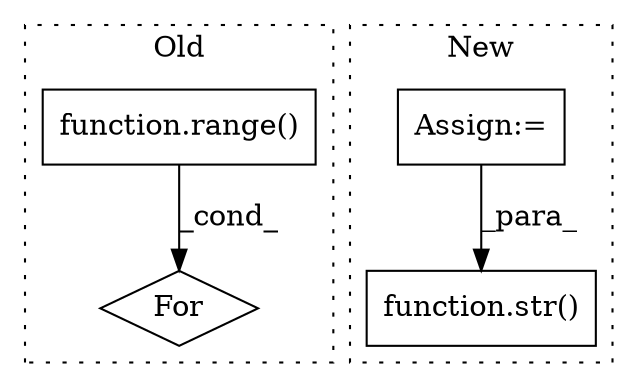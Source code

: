 digraph G {
subgraph cluster0 {
1 [label="function.range()" a="75" s="2321,2336" l="6,1" shape="box"];
4 [label="For" a="107" s="2312,2337" l="4,88" shape="diamond"];
label = "Old";
style="dotted";
}
subgraph cluster1 {
2 [label="function.str()" a="75" s="2012,2030" l="4,1" shape="box"];
3 [label="Assign:=" a="68" s="1862" l="3" shape="box"];
label = "New";
style="dotted";
}
1 -> 4 [label="_cond_"];
3 -> 2 [label="_para_"];
}